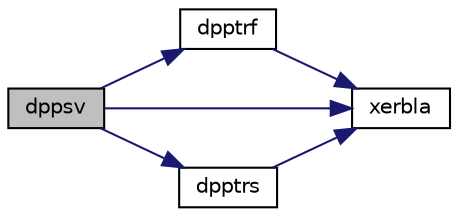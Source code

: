 digraph "dppsv"
{
 // LATEX_PDF_SIZE
  edge [fontname="Helvetica",fontsize="10",labelfontname="Helvetica",labelfontsize="10"];
  node [fontname="Helvetica",fontsize="10",shape=record];
  rankdir="LR";
  Node1 [label="dppsv",height=0.2,width=0.4,color="black", fillcolor="grey75", style="filled", fontcolor="black",tooltip="DPPSV computes the solution to system of linear equations A * X = B for OTHER matrices"];
  Node1 -> Node2 [color="midnightblue",fontsize="10",style="solid",fontname="Helvetica"];
  Node2 [label="dpptrf",height=0.2,width=0.4,color="black", fillcolor="white", style="filled",URL="$dpptrf_8f.html#a1fa71e503eabce2514406ba9d872ba63",tooltip="DPPTRF"];
  Node2 -> Node3 [color="midnightblue",fontsize="10",style="solid",fontname="Helvetica"];
  Node3 [label="xerbla",height=0.2,width=0.4,color="black", fillcolor="white", style="filled",URL="$xerbla_8f.html#a377ee61015baf8dea7770b3a404b1c07",tooltip="XERBLA"];
  Node1 -> Node4 [color="midnightblue",fontsize="10",style="solid",fontname="Helvetica"];
  Node4 [label="dpptrs",height=0.2,width=0.4,color="black", fillcolor="white", style="filled",URL="$dpptrs_8f.html#aa0b8f7830a459c434c84ce5e7a939850",tooltip="DPPTRS"];
  Node4 -> Node3 [color="midnightblue",fontsize="10",style="solid",fontname="Helvetica"];
  Node1 -> Node3 [color="midnightblue",fontsize="10",style="solid",fontname="Helvetica"];
}
